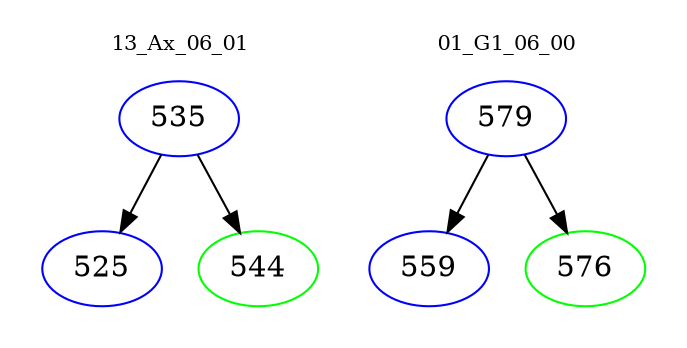 digraph{
subgraph cluster_0 {
color = white
label = "13_Ax_06_01";
fontsize=10;
T0_535 [label="535", color="blue"]
T0_535 -> T0_525 [color="black"]
T0_525 [label="525", color="blue"]
T0_535 -> T0_544 [color="black"]
T0_544 [label="544", color="green"]
}
subgraph cluster_1 {
color = white
label = "01_G1_06_00";
fontsize=10;
T1_579 [label="579", color="blue"]
T1_579 -> T1_559 [color="black"]
T1_559 [label="559", color="blue"]
T1_579 -> T1_576 [color="black"]
T1_576 [label="576", color="green"]
}
}
